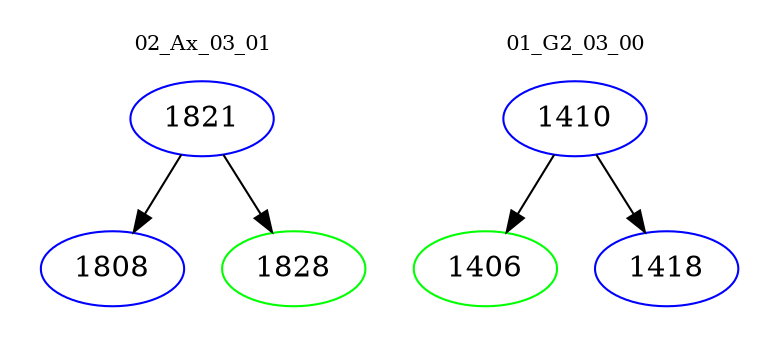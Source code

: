 digraph{
subgraph cluster_0 {
color = white
label = "02_Ax_03_01";
fontsize=10;
T0_1821 [label="1821", color="blue"]
T0_1821 -> T0_1808 [color="black"]
T0_1808 [label="1808", color="blue"]
T0_1821 -> T0_1828 [color="black"]
T0_1828 [label="1828", color="green"]
}
subgraph cluster_1 {
color = white
label = "01_G2_03_00";
fontsize=10;
T1_1410 [label="1410", color="blue"]
T1_1410 -> T1_1406 [color="black"]
T1_1406 [label="1406", color="green"]
T1_1410 -> T1_1418 [color="black"]
T1_1418 [label="1418", color="blue"]
}
}
